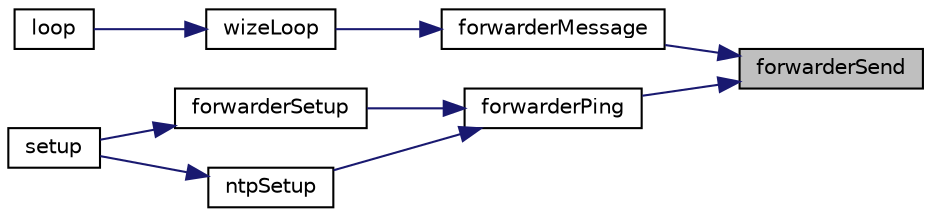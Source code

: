digraph "forwarderSend"
{
 // LATEX_PDF_SIZE
  edge [fontname="Helvetica",fontsize="10",labelfontname="Helvetica",labelfontsize="10"];
  node [fontname="Helvetica",fontsize="10",shape=record];
  rankdir="RL";
  Node1 [label="forwarderSend",height=0.2,width=0.4,color="black", fillcolor="grey75", style="filled", fontcolor="black",tooltip=" "];
  Node1 -> Node2 [dir="back",color="midnightblue",fontsize="10",style="solid",fontname="Helvetica"];
  Node2 [label="forwarderMessage",height=0.2,width=0.4,color="black", fillcolor="white", style="filled",URL="$forwarder_8h.html#a5259acd604e9c3f80400191241404628",tooltip=" "];
  Node2 -> Node3 [dir="back",color="midnightblue",fontsize="10",style="solid",fontname="Helvetica"];
  Node3 [label="wizeLoop",height=0.2,width=0.4,color="black", fillcolor="white", style="filled",URL="$wize_8h.html#af9253c855c25f3da04c29b2dbcda1ebd",tooltip=" "];
  Node3 -> Node4 [dir="back",color="midnightblue",fontsize="10",style="solid",fontname="Helvetica"];
  Node4 [label="loop",height=0.2,width=0.4,color="black", fillcolor="white", style="filled",URL="$main_8cpp.html#afe461d27b9c48d5921c00d521181f12f",tooltip=" "];
  Node1 -> Node5 [dir="back",color="midnightblue",fontsize="10",style="solid",fontname="Helvetica"];
  Node5 [label="forwarderPing",height=0.2,width=0.4,color="black", fillcolor="white", style="filled",URL="$forwarder_8h.html#a669994b8bb195623adf0651c74fd48b7",tooltip=" "];
  Node5 -> Node6 [dir="back",color="midnightblue",fontsize="10",style="solid",fontname="Helvetica"];
  Node6 [label="forwarderSetup",height=0.2,width=0.4,color="black", fillcolor="white", style="filled",URL="$forwarder_8h.html#a0af8c5cee19904701f9a0de74816f2b1",tooltip=" "];
  Node6 -> Node7 [dir="back",color="midnightblue",fontsize="10",style="solid",fontname="Helvetica"];
  Node7 [label="setup",height=0.2,width=0.4,color="black", fillcolor="white", style="filled",URL="$main_8cpp.html#a4fc01d736fe50cf5b977f755b675f11d",tooltip=" "];
  Node5 -> Node8 [dir="back",color="midnightblue",fontsize="10",style="solid",fontname="Helvetica"];
  Node8 [label="ntpSetup",height=0.2,width=0.4,color="black", fillcolor="white", style="filled",URL="$ntp_8h.html#a847af86ba560289d959bed21d17349b2",tooltip=" "];
  Node8 -> Node7 [dir="back",color="midnightblue",fontsize="10",style="solid",fontname="Helvetica"];
}
